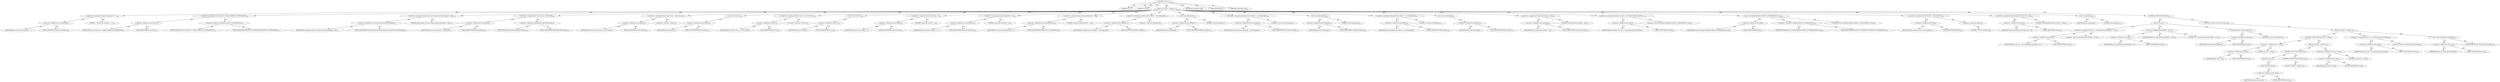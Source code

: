 digraph "&lt;init&gt;" {  
"111669149697" [label = <(METHOD,&lt;init&gt;)<SUB>274</SUB>> ]
"115964117009" [label = <(PARAM,this)<SUB>274</SUB>> ]
"115964117011" [label = <(PARAM,File file)<SUB>274</SUB>> ]
"25769803777" [label = <(BLOCK,&lt;empty&gt;,&lt;empty&gt;)<SUB>274</SUB>> ]
"30064771128" [label = <(&lt;operator&gt;.assignment,String this.comment = &quot;&quot;)<SUB>108</SUB>> ]
"30064771129" [label = <(&lt;operator&gt;.fieldAccess,this.comment)<SUB>108</SUB>> ]
"68719476839" [label = <(IDENTIFIER,this,String this.comment = &quot;&quot;)> ]
"55834574873" [label = <(FIELD_IDENTIFIER,comment,comment)<SUB>108</SUB>> ]
"90194313228" [label = <(LITERAL,&quot;&quot;,String this.comment = &quot;&quot;)<SUB>108</SUB>> ]
"30064771130" [label = <(&lt;operator&gt;.assignment,int this.level = Deflater.DEFAULT_COMPRESSION)<SUB>115</SUB>> ]
"30064771131" [label = <(&lt;operator&gt;.fieldAccess,this.level)<SUB>115</SUB>> ]
"68719476840" [label = <(IDENTIFIER,this,int this.level = Deflater.DEFAULT_COMPRESSION)> ]
"55834574874" [label = <(FIELD_IDENTIFIER,level,level)<SUB>115</SUB>> ]
"30064771132" [label = <(&lt;operator&gt;.fieldAccess,Deflater.DEFAULT_COMPRESSION)<SUB>115</SUB>> ]
"68719476841" [label = <(IDENTIFIER,Deflater,int this.level = Deflater.DEFAULT_COMPRESSION)<SUB>115</SUB>> ]
"55834574875" [label = <(FIELD_IDENTIFIER,DEFAULT_COMPRESSION,DEFAULT_COMPRESSION)<SUB>115</SUB>> ]
"30064771133" [label = <(&lt;operator&gt;.assignment,boolean this.hasCompressionLevelChanged = false)<SUB>123</SUB>> ]
"30064771134" [label = <(&lt;operator&gt;.fieldAccess,this.hasCompressionLevelChanged)<SUB>123</SUB>> ]
"68719476842" [label = <(IDENTIFIER,this,boolean this.hasCompressionLevelChanged = false)> ]
"55834574876" [label = <(FIELD_IDENTIFIER,hasCompressionLevelChanged,hasCompressionLevelChanged)<SUB>123</SUB>> ]
"90194313229" [label = <(LITERAL,false,boolean this.hasCompressionLevelChanged = false)<SUB>123</SUB>> ]
"30064771135" [label = <(&lt;operator&gt;.assignment,int this.method = DEFLATED)<SUB>130</SUB>> ]
"30064771136" [label = <(&lt;operator&gt;.fieldAccess,this.method)<SUB>130</SUB>> ]
"68719476843" [label = <(IDENTIFIER,this,int this.method = DEFLATED)> ]
"55834574877" [label = <(FIELD_IDENTIFIER,method,method)<SUB>130</SUB>> ]
"30064771137" [label = <(&lt;operator&gt;.fieldAccess,ZipOutputStream.DEFLATED)<SUB>130</SUB>> ]
"180388626433" [label = <(TYPE_REF,ZipOutputStream,ZipOutputStream)<SUB>130</SUB>> ]
"55834574878" [label = <(FIELD_IDENTIFIER,DEFLATED,DEFLATED)<SUB>130</SUB>> ]
"30064771138" [label = <(&lt;operator&gt;.assignment,Vector this.entries = new Vector())<SUB>137</SUB>> ]
"30064771139" [label = <(&lt;operator&gt;.fieldAccess,this.entries)<SUB>137</SUB>> ]
"68719476844" [label = <(IDENTIFIER,this,Vector this.entries = new Vector())> ]
"55834574879" [label = <(FIELD_IDENTIFIER,entries,entries)<SUB>137</SUB>> ]
"30064771140" [label = <(&lt;operator&gt;.alloc,new Vector())<SUB>137</SUB>> ]
"30064771141" [label = <(&lt;init&gt;,new Vector())<SUB>137</SUB>> ]
"30064771142" [label = <(&lt;operator&gt;.fieldAccess,this.entries)<SUB>137</SUB>> ]
"68719476845" [label = <(IDENTIFIER,this,new Vector())> ]
"55834574880" [label = <(FIELD_IDENTIFIER,entries,entries)<SUB>137</SUB>> ]
"30064771143" [label = <(&lt;operator&gt;.assignment,CRC32 this.crc = new CRC32())<SUB>144</SUB>> ]
"30064771144" [label = <(&lt;operator&gt;.fieldAccess,this.crc)<SUB>144</SUB>> ]
"68719476846" [label = <(IDENTIFIER,this,CRC32 this.crc = new CRC32())> ]
"55834574881" [label = <(FIELD_IDENTIFIER,crc,crc)<SUB>144</SUB>> ]
"30064771145" [label = <(&lt;operator&gt;.alloc,new CRC32())<SUB>144</SUB>> ]
"30064771146" [label = <(&lt;init&gt;,new CRC32())<SUB>144</SUB>> ]
"30064771147" [label = <(&lt;operator&gt;.fieldAccess,this.crc)<SUB>144</SUB>> ]
"68719476847" [label = <(IDENTIFIER,this,new CRC32())> ]
"55834574882" [label = <(FIELD_IDENTIFIER,crc,crc)<SUB>144</SUB>> ]
"30064771148" [label = <(&lt;operator&gt;.assignment,long this.written = 0)<SUB>151</SUB>> ]
"30064771149" [label = <(&lt;operator&gt;.fieldAccess,this.written)<SUB>151</SUB>> ]
"68719476848" [label = <(IDENTIFIER,this,long this.written = 0)> ]
"55834574883" [label = <(FIELD_IDENTIFIER,written,written)<SUB>151</SUB>> ]
"90194313230" [label = <(LITERAL,0,long this.written = 0)<SUB>151</SUB>> ]
"30064771150" [label = <(&lt;operator&gt;.assignment,long this.dataStart = 0)<SUB>158</SUB>> ]
"30064771151" [label = <(&lt;operator&gt;.fieldAccess,this.dataStart)<SUB>158</SUB>> ]
"68719476849" [label = <(IDENTIFIER,this,long this.dataStart = 0)> ]
"55834574884" [label = <(FIELD_IDENTIFIER,dataStart,dataStart)<SUB>158</SUB>> ]
"90194313231" [label = <(LITERAL,0,long this.dataStart = 0)<SUB>158</SUB>> ]
"30064771152" [label = <(&lt;operator&gt;.assignment,long this.localDataStart = 0)<SUB>166</SUB>> ]
"30064771153" [label = <(&lt;operator&gt;.fieldAccess,this.localDataStart)<SUB>166</SUB>> ]
"68719476850" [label = <(IDENTIFIER,this,long this.localDataStart = 0)> ]
"55834574885" [label = <(FIELD_IDENTIFIER,localDataStart,localDataStart)<SUB>166</SUB>> ]
"90194313232" [label = <(LITERAL,0,long this.localDataStart = 0)<SUB>166</SUB>> ]
"30064771154" [label = <(&lt;operator&gt;.assignment,ZipLong this.cdOffset = new ZipLong(0))<SUB>173</SUB>> ]
"30064771155" [label = <(&lt;operator&gt;.fieldAccess,this.cdOffset)<SUB>173</SUB>> ]
"68719476851" [label = <(IDENTIFIER,this,ZipLong this.cdOffset = new ZipLong(0))> ]
"55834574886" [label = <(FIELD_IDENTIFIER,cdOffset,cdOffset)<SUB>173</SUB>> ]
"30064771156" [label = <(&lt;operator&gt;.alloc,new ZipLong(0))<SUB>173</SUB>> ]
"30064771157" [label = <(&lt;init&gt;,new ZipLong(0))<SUB>173</SUB>> ]
"30064771158" [label = <(&lt;operator&gt;.fieldAccess,this.cdOffset)<SUB>173</SUB>> ]
"68719476852" [label = <(IDENTIFIER,this,new ZipLong(0))> ]
"55834574887" [label = <(FIELD_IDENTIFIER,cdOffset,cdOffset)<SUB>173</SUB>> ]
"90194313233" [label = <(LITERAL,0,new ZipLong(0))<SUB>173</SUB>> ]
"30064771159" [label = <(&lt;operator&gt;.assignment,ZipLong this.cdLength = new ZipLong(0))<SUB>180</SUB>> ]
"30064771160" [label = <(&lt;operator&gt;.fieldAccess,this.cdLength)<SUB>180</SUB>> ]
"68719476853" [label = <(IDENTIFIER,this,ZipLong this.cdLength = new ZipLong(0))> ]
"55834574888" [label = <(FIELD_IDENTIFIER,cdLength,cdLength)<SUB>180</SUB>> ]
"30064771161" [label = <(&lt;operator&gt;.alloc,new ZipLong(0))<SUB>180</SUB>> ]
"30064771162" [label = <(&lt;init&gt;,new ZipLong(0))<SUB>180</SUB>> ]
"30064771163" [label = <(&lt;operator&gt;.fieldAccess,this.cdLength)<SUB>180</SUB>> ]
"68719476854" [label = <(IDENTIFIER,this,new ZipLong(0))> ]
"55834574889" [label = <(FIELD_IDENTIFIER,cdLength,cdLength)<SUB>180</SUB>> ]
"90194313234" [label = <(LITERAL,0,new ZipLong(0))<SUB>180</SUB>> ]
"30064771164" [label = <(&lt;operator&gt;.assignment,Hashtable this.offsets = new Hashtable())<SUB>201</SUB>> ]
"30064771165" [label = <(&lt;operator&gt;.fieldAccess,this.offsets)<SUB>201</SUB>> ]
"68719476855" [label = <(IDENTIFIER,this,Hashtable this.offsets = new Hashtable())> ]
"55834574890" [label = <(FIELD_IDENTIFIER,offsets,offsets)<SUB>201</SUB>> ]
"30064771166" [label = <(&lt;operator&gt;.alloc,new Hashtable())<SUB>201</SUB>> ]
"30064771167" [label = <(&lt;init&gt;,new Hashtable())<SUB>201</SUB>> ]
"30064771168" [label = <(&lt;operator&gt;.fieldAccess,this.offsets)<SUB>201</SUB>> ]
"68719476856" [label = <(IDENTIFIER,this,new Hashtable())> ]
"55834574891" [label = <(FIELD_IDENTIFIER,offsets,offsets)<SUB>201</SUB>> ]
"30064771169" [label = <(&lt;operator&gt;.assignment,String this.encoding = null)<SUB>212</SUB>> ]
"30064771170" [label = <(&lt;operator&gt;.fieldAccess,this.encoding)<SUB>212</SUB>> ]
"68719476857" [label = <(IDENTIFIER,this,String this.encoding = null)> ]
"55834574892" [label = <(FIELD_IDENTIFIER,encoding,encoding)<SUB>212</SUB>> ]
"90194313235" [label = <(LITERAL,null,String this.encoding = null)<SUB>212</SUB>> ]
"30064771171" [label = <(&lt;operator&gt;.assignment,Deflater this.def = new Deflater(Deflater.DEFAU...)<SUB>224</SUB>> ]
"30064771172" [label = <(&lt;operator&gt;.fieldAccess,this.def)<SUB>224</SUB>> ]
"68719476858" [label = <(IDENTIFIER,this,Deflater this.def = new Deflater(Deflater.DEFAU...)> ]
"55834574893" [label = <(FIELD_IDENTIFIER,def,def)<SUB>224</SUB>> ]
"30064771173" [label = <(&lt;operator&gt;.alloc,new Deflater(Deflater.DEFAULT_COMPRESSION, true))<SUB>224</SUB>> ]
"30064771174" [label = <(&lt;init&gt;,new Deflater(Deflater.DEFAULT_COMPRESSION, true))<SUB>224</SUB>> ]
"30064771175" [label = <(&lt;operator&gt;.fieldAccess,this.def)<SUB>224</SUB>> ]
"68719476859" [label = <(IDENTIFIER,this,new Deflater(Deflater.DEFAULT_COMPRESSION, true))> ]
"55834574894" [label = <(FIELD_IDENTIFIER,def,def)<SUB>224</SUB>> ]
"30064771176" [label = <(&lt;operator&gt;.fieldAccess,Deflater.DEFAULT_COMPRESSION)<SUB>224</SUB>> ]
"68719476860" [label = <(IDENTIFIER,Deflater,new Deflater(Deflater.DEFAULT_COMPRESSION, true))<SUB>224</SUB>> ]
"55834574895" [label = <(FIELD_IDENTIFIER,DEFAULT_COMPRESSION,DEFAULT_COMPRESSION)<SUB>224</SUB>> ]
"90194313236" [label = <(LITERAL,true,new Deflater(Deflater.DEFAULT_COMPRESSION, true))<SUB>224</SUB>> ]
"30064771177" [label = <(&lt;operator&gt;.assignment,byte[] this.buf = new byte[512])<SUB>236</SUB>> ]
"30064771178" [label = <(&lt;operator&gt;.fieldAccess,this.buf)<SUB>236</SUB>> ]
"68719476861" [label = <(IDENTIFIER,this,byte[] this.buf = new byte[512])> ]
"55834574896" [label = <(FIELD_IDENTIFIER,buf,buf)<SUB>236</SUB>> ]
"30064771179" [label = <(&lt;operator&gt;.alloc,new byte[512])> ]
"90194313237" [label = <(LITERAL,512,new byte[512])<SUB>236</SUB>> ]
"30064771180" [label = <(&lt;operator&gt;.assignment,RandomAccessFile this.raf = null)<SUB>243</SUB>> ]
"30064771181" [label = <(&lt;operator&gt;.fieldAccess,this.raf)<SUB>243</SUB>> ]
"68719476862" [label = <(IDENTIFIER,this,RandomAccessFile this.raf = null)> ]
"55834574897" [label = <(FIELD_IDENTIFIER,raf,raf)<SUB>243</SUB>> ]
"90194313238" [label = <(LITERAL,null,RandomAccessFile this.raf = null)<SUB>243</SUB>> ]
"30064771073" [label = <(&lt;init&gt;,super(null);)<SUB>275</SUB>> ]
"68719476813" [label = <(IDENTIFIER,this,super(null);)> ]
"90194313216" [label = <(LITERAL,null,super(null);)<SUB>275</SUB>> ]
"47244640256" [label = <(CONTROL_STRUCTURE,TRY,try)<SUB>277</SUB>> ]
"25769803778" [label = <(BLOCK,try,try)<SUB>277</SUB>> ]
"30064771182" [label = <(&lt;operator&gt;.assignment,this.raf = new RandomAccessFile(file, &quot;rw&quot;))<SUB>278</SUB>> ]
"30064771183" [label = <(&lt;operator&gt;.fieldAccess,this.raf)<SUB>278</SUB>> ]
"68719476863" [label = <(IDENTIFIER,this,this.raf = new RandomAccessFile(file, &quot;rw&quot;))> ]
"55834574898" [label = <(FIELD_IDENTIFIER,raf,raf)<SUB>278</SUB>> ]
"30064771184" [label = <(&lt;operator&gt;.alloc,new RandomAccessFile(file, &quot;rw&quot;))<SUB>278</SUB>> ]
"30064771185" [label = <(&lt;init&gt;,new RandomAccessFile(file, &quot;rw&quot;))<SUB>278</SUB>> ]
"30064771186" [label = <(&lt;operator&gt;.fieldAccess,this.raf)<SUB>278</SUB>> ]
"68719476864" [label = <(IDENTIFIER,this,new RandomAccessFile(file, &quot;rw&quot;))> ]
"55834574899" [label = <(FIELD_IDENTIFIER,raf,raf)<SUB>278</SUB>> ]
"68719476865" [label = <(IDENTIFIER,file,new RandomAccessFile(file, &quot;rw&quot;))<SUB>278</SUB>> ]
"90194313239" [label = <(LITERAL,&quot;rw&quot;,new RandomAccessFile(file, &quot;rw&quot;))<SUB>278</SUB>> ]
"30064771187" [label = <(setLength,this.raf.setLength(0))<SUB>279</SUB>> ]
"30064771188" [label = <(&lt;operator&gt;.fieldAccess,this.raf)<SUB>279</SUB>> ]
"68719476866" [label = <(IDENTIFIER,this,this.raf.setLength(0))> ]
"55834574900" [label = <(FIELD_IDENTIFIER,raf,raf)<SUB>279</SUB>> ]
"90194313240" [label = <(LITERAL,0,this.raf.setLength(0))<SUB>279</SUB>> ]
"47244640257" [label = <(CONTROL_STRUCTURE,CATCH,catch)<SUB>280</SUB>> ]
"25769803779" [label = <(BLOCK,&lt;empty&gt;,&lt;empty&gt;)<SUB>280</SUB>> ]
"47244640258" [label = <(CONTROL_STRUCTURE,IF,if (raf != null))<SUB>281</SUB>> ]
"30064771189" [label = <(&lt;operator&gt;.notEquals,raf != null)<SUB>281</SUB>> ]
"30064771190" [label = <(&lt;operator&gt;.fieldAccess,this.raf)<SUB>281</SUB>> ]
"68719476867" [label = <(IDENTIFIER,this,raf != null)> ]
"55834574901" [label = <(FIELD_IDENTIFIER,raf,raf)<SUB>281</SUB>> ]
"90194313241" [label = <(LITERAL,null,raf != null)<SUB>281</SUB>> ]
"25769803780" [label = <(BLOCK,&lt;empty&gt;,&lt;empty&gt;)<SUB>281</SUB>> ]
"47244640259" [label = <(CONTROL_STRUCTURE,TRY,try)<SUB>282</SUB>> ]
"25769803781" [label = <(BLOCK,try,try)<SUB>282</SUB>> ]
"30064771191" [label = <(close,this.raf.close())<SUB>283</SUB>> ]
"30064771192" [label = <(&lt;operator&gt;.fieldAccess,this.raf)<SUB>283</SUB>> ]
"68719476868" [label = <(IDENTIFIER,this,this.raf.close())> ]
"55834574902" [label = <(FIELD_IDENTIFIER,raf,raf)<SUB>283</SUB>> ]
"47244640260" [label = <(CONTROL_STRUCTURE,CATCH,catch)<SUB>284</SUB>> ]
"25769803782" [label = <(BLOCK,&lt;empty&gt;,&lt;empty&gt;)<SUB>284</SUB>> ]
"30064771193" [label = <(&lt;operator&gt;.assignment,this.raf = null)<SUB>287</SUB>> ]
"30064771194" [label = <(&lt;operator&gt;.fieldAccess,this.raf)<SUB>287</SUB>> ]
"68719476869" [label = <(IDENTIFIER,this,this.raf = null)> ]
"55834574903" [label = <(FIELD_IDENTIFIER,raf,raf)<SUB>287</SUB>> ]
"90194313242" [label = <(LITERAL,null,this.raf = null)<SUB>287</SUB>> ]
"30064771195" [label = <(&lt;operator&gt;.assignment,this.out = new FileOutputStream(file))<SUB>289</SUB>> ]
"30064771196" [label = <(&lt;operator&gt;.fieldAccess,this.out)<SUB>289</SUB>> ]
"68719476870" [label = <(IDENTIFIER,this,this.out = new FileOutputStream(file))> ]
"55834574904" [label = <(FIELD_IDENTIFIER,out,out)<SUB>289</SUB>> ]
"30064771197" [label = <(&lt;operator&gt;.alloc,new FileOutputStream(file))<SUB>289</SUB>> ]
"30064771198" [label = <(&lt;init&gt;,new FileOutputStream(file))<SUB>289</SUB>> ]
"30064771199" [label = <(&lt;operator&gt;.fieldAccess,this.out)<SUB>289</SUB>> ]
"68719476871" [label = <(IDENTIFIER,this,new FileOutputStream(file))> ]
"55834574905" [label = <(FIELD_IDENTIFIER,out,out)<SUB>289</SUB>> ]
"68719476872" [label = <(IDENTIFIER,file,new FileOutputStream(file))<SUB>289</SUB>> ]
"133143986203" [label = <(MODIFIER,CONSTRUCTOR)> ]
"133143986204" [label = <(MODIFIER,PUBLIC)> ]
"128849018881" [label = <(METHOD_RETURN,void)<SUB>291</SUB>> ]
  "111669149697" -> "115964117009"  [ label = "AST: "] 
  "111669149697" -> "115964117011"  [ label = "AST: "] 
  "111669149697" -> "25769803777"  [ label = "AST: "] 
  "111669149697" -> "133143986203"  [ label = "AST: "] 
  "111669149697" -> "133143986204"  [ label = "AST: "] 
  "111669149697" -> "128849018881"  [ label = "AST: "] 
  "25769803777" -> "30064771128"  [ label = "AST: "] 
  "25769803777" -> "30064771130"  [ label = "AST: "] 
  "25769803777" -> "30064771133"  [ label = "AST: "] 
  "25769803777" -> "30064771135"  [ label = "AST: "] 
  "25769803777" -> "30064771138"  [ label = "AST: "] 
  "25769803777" -> "30064771141"  [ label = "AST: "] 
  "25769803777" -> "30064771143"  [ label = "AST: "] 
  "25769803777" -> "30064771146"  [ label = "AST: "] 
  "25769803777" -> "30064771148"  [ label = "AST: "] 
  "25769803777" -> "30064771150"  [ label = "AST: "] 
  "25769803777" -> "30064771152"  [ label = "AST: "] 
  "25769803777" -> "30064771154"  [ label = "AST: "] 
  "25769803777" -> "30064771157"  [ label = "AST: "] 
  "25769803777" -> "30064771159"  [ label = "AST: "] 
  "25769803777" -> "30064771162"  [ label = "AST: "] 
  "25769803777" -> "30064771164"  [ label = "AST: "] 
  "25769803777" -> "30064771167"  [ label = "AST: "] 
  "25769803777" -> "30064771169"  [ label = "AST: "] 
  "25769803777" -> "30064771171"  [ label = "AST: "] 
  "25769803777" -> "30064771174"  [ label = "AST: "] 
  "25769803777" -> "30064771177"  [ label = "AST: "] 
  "25769803777" -> "30064771180"  [ label = "AST: "] 
  "25769803777" -> "30064771073"  [ label = "AST: "] 
  "25769803777" -> "47244640256"  [ label = "AST: "] 
  "30064771128" -> "30064771129"  [ label = "AST: "] 
  "30064771128" -> "90194313228"  [ label = "AST: "] 
  "30064771129" -> "68719476839"  [ label = "AST: "] 
  "30064771129" -> "55834574873"  [ label = "AST: "] 
  "30064771130" -> "30064771131"  [ label = "AST: "] 
  "30064771130" -> "30064771132"  [ label = "AST: "] 
  "30064771131" -> "68719476840"  [ label = "AST: "] 
  "30064771131" -> "55834574874"  [ label = "AST: "] 
  "30064771132" -> "68719476841"  [ label = "AST: "] 
  "30064771132" -> "55834574875"  [ label = "AST: "] 
  "30064771133" -> "30064771134"  [ label = "AST: "] 
  "30064771133" -> "90194313229"  [ label = "AST: "] 
  "30064771134" -> "68719476842"  [ label = "AST: "] 
  "30064771134" -> "55834574876"  [ label = "AST: "] 
  "30064771135" -> "30064771136"  [ label = "AST: "] 
  "30064771135" -> "30064771137"  [ label = "AST: "] 
  "30064771136" -> "68719476843"  [ label = "AST: "] 
  "30064771136" -> "55834574877"  [ label = "AST: "] 
  "30064771137" -> "180388626433"  [ label = "AST: "] 
  "30064771137" -> "55834574878"  [ label = "AST: "] 
  "30064771138" -> "30064771139"  [ label = "AST: "] 
  "30064771138" -> "30064771140"  [ label = "AST: "] 
  "30064771139" -> "68719476844"  [ label = "AST: "] 
  "30064771139" -> "55834574879"  [ label = "AST: "] 
  "30064771141" -> "30064771142"  [ label = "AST: "] 
  "30064771142" -> "68719476845"  [ label = "AST: "] 
  "30064771142" -> "55834574880"  [ label = "AST: "] 
  "30064771143" -> "30064771144"  [ label = "AST: "] 
  "30064771143" -> "30064771145"  [ label = "AST: "] 
  "30064771144" -> "68719476846"  [ label = "AST: "] 
  "30064771144" -> "55834574881"  [ label = "AST: "] 
  "30064771146" -> "30064771147"  [ label = "AST: "] 
  "30064771147" -> "68719476847"  [ label = "AST: "] 
  "30064771147" -> "55834574882"  [ label = "AST: "] 
  "30064771148" -> "30064771149"  [ label = "AST: "] 
  "30064771148" -> "90194313230"  [ label = "AST: "] 
  "30064771149" -> "68719476848"  [ label = "AST: "] 
  "30064771149" -> "55834574883"  [ label = "AST: "] 
  "30064771150" -> "30064771151"  [ label = "AST: "] 
  "30064771150" -> "90194313231"  [ label = "AST: "] 
  "30064771151" -> "68719476849"  [ label = "AST: "] 
  "30064771151" -> "55834574884"  [ label = "AST: "] 
  "30064771152" -> "30064771153"  [ label = "AST: "] 
  "30064771152" -> "90194313232"  [ label = "AST: "] 
  "30064771153" -> "68719476850"  [ label = "AST: "] 
  "30064771153" -> "55834574885"  [ label = "AST: "] 
  "30064771154" -> "30064771155"  [ label = "AST: "] 
  "30064771154" -> "30064771156"  [ label = "AST: "] 
  "30064771155" -> "68719476851"  [ label = "AST: "] 
  "30064771155" -> "55834574886"  [ label = "AST: "] 
  "30064771157" -> "30064771158"  [ label = "AST: "] 
  "30064771157" -> "90194313233"  [ label = "AST: "] 
  "30064771158" -> "68719476852"  [ label = "AST: "] 
  "30064771158" -> "55834574887"  [ label = "AST: "] 
  "30064771159" -> "30064771160"  [ label = "AST: "] 
  "30064771159" -> "30064771161"  [ label = "AST: "] 
  "30064771160" -> "68719476853"  [ label = "AST: "] 
  "30064771160" -> "55834574888"  [ label = "AST: "] 
  "30064771162" -> "30064771163"  [ label = "AST: "] 
  "30064771162" -> "90194313234"  [ label = "AST: "] 
  "30064771163" -> "68719476854"  [ label = "AST: "] 
  "30064771163" -> "55834574889"  [ label = "AST: "] 
  "30064771164" -> "30064771165"  [ label = "AST: "] 
  "30064771164" -> "30064771166"  [ label = "AST: "] 
  "30064771165" -> "68719476855"  [ label = "AST: "] 
  "30064771165" -> "55834574890"  [ label = "AST: "] 
  "30064771167" -> "30064771168"  [ label = "AST: "] 
  "30064771168" -> "68719476856"  [ label = "AST: "] 
  "30064771168" -> "55834574891"  [ label = "AST: "] 
  "30064771169" -> "30064771170"  [ label = "AST: "] 
  "30064771169" -> "90194313235"  [ label = "AST: "] 
  "30064771170" -> "68719476857"  [ label = "AST: "] 
  "30064771170" -> "55834574892"  [ label = "AST: "] 
  "30064771171" -> "30064771172"  [ label = "AST: "] 
  "30064771171" -> "30064771173"  [ label = "AST: "] 
  "30064771172" -> "68719476858"  [ label = "AST: "] 
  "30064771172" -> "55834574893"  [ label = "AST: "] 
  "30064771174" -> "30064771175"  [ label = "AST: "] 
  "30064771174" -> "30064771176"  [ label = "AST: "] 
  "30064771174" -> "90194313236"  [ label = "AST: "] 
  "30064771175" -> "68719476859"  [ label = "AST: "] 
  "30064771175" -> "55834574894"  [ label = "AST: "] 
  "30064771176" -> "68719476860"  [ label = "AST: "] 
  "30064771176" -> "55834574895"  [ label = "AST: "] 
  "30064771177" -> "30064771178"  [ label = "AST: "] 
  "30064771177" -> "30064771179"  [ label = "AST: "] 
  "30064771178" -> "68719476861"  [ label = "AST: "] 
  "30064771178" -> "55834574896"  [ label = "AST: "] 
  "30064771179" -> "90194313237"  [ label = "AST: "] 
  "30064771180" -> "30064771181"  [ label = "AST: "] 
  "30064771180" -> "90194313238"  [ label = "AST: "] 
  "30064771181" -> "68719476862"  [ label = "AST: "] 
  "30064771181" -> "55834574897"  [ label = "AST: "] 
  "30064771073" -> "68719476813"  [ label = "AST: "] 
  "30064771073" -> "90194313216"  [ label = "AST: "] 
  "47244640256" -> "25769803778"  [ label = "AST: "] 
  "47244640256" -> "47244640257"  [ label = "AST: "] 
  "25769803778" -> "30064771182"  [ label = "AST: "] 
  "25769803778" -> "30064771185"  [ label = "AST: "] 
  "25769803778" -> "30064771187"  [ label = "AST: "] 
  "30064771182" -> "30064771183"  [ label = "AST: "] 
  "30064771182" -> "30064771184"  [ label = "AST: "] 
  "30064771183" -> "68719476863"  [ label = "AST: "] 
  "30064771183" -> "55834574898"  [ label = "AST: "] 
  "30064771185" -> "30064771186"  [ label = "AST: "] 
  "30064771185" -> "68719476865"  [ label = "AST: "] 
  "30064771185" -> "90194313239"  [ label = "AST: "] 
  "30064771186" -> "68719476864"  [ label = "AST: "] 
  "30064771186" -> "55834574899"  [ label = "AST: "] 
  "30064771187" -> "30064771188"  [ label = "AST: "] 
  "30064771187" -> "90194313240"  [ label = "AST: "] 
  "30064771188" -> "68719476866"  [ label = "AST: "] 
  "30064771188" -> "55834574900"  [ label = "AST: "] 
  "47244640257" -> "25769803779"  [ label = "AST: "] 
  "25769803779" -> "47244640258"  [ label = "AST: "] 
  "25769803779" -> "30064771195"  [ label = "AST: "] 
  "25769803779" -> "30064771198"  [ label = "AST: "] 
  "47244640258" -> "30064771189"  [ label = "AST: "] 
  "47244640258" -> "25769803780"  [ label = "AST: "] 
  "30064771189" -> "30064771190"  [ label = "AST: "] 
  "30064771189" -> "90194313241"  [ label = "AST: "] 
  "30064771190" -> "68719476867"  [ label = "AST: "] 
  "30064771190" -> "55834574901"  [ label = "AST: "] 
  "25769803780" -> "47244640259"  [ label = "AST: "] 
  "25769803780" -> "30064771193"  [ label = "AST: "] 
  "47244640259" -> "25769803781"  [ label = "AST: "] 
  "47244640259" -> "47244640260"  [ label = "AST: "] 
  "25769803781" -> "30064771191"  [ label = "AST: "] 
  "30064771191" -> "30064771192"  [ label = "AST: "] 
  "30064771192" -> "68719476868"  [ label = "AST: "] 
  "30064771192" -> "55834574902"  [ label = "AST: "] 
  "47244640260" -> "25769803782"  [ label = "AST: "] 
  "30064771193" -> "30064771194"  [ label = "AST: "] 
  "30064771193" -> "90194313242"  [ label = "AST: "] 
  "30064771194" -> "68719476869"  [ label = "AST: "] 
  "30064771194" -> "55834574903"  [ label = "AST: "] 
  "30064771195" -> "30064771196"  [ label = "AST: "] 
  "30064771195" -> "30064771197"  [ label = "AST: "] 
  "30064771196" -> "68719476870"  [ label = "AST: "] 
  "30064771196" -> "55834574904"  [ label = "AST: "] 
  "30064771198" -> "30064771199"  [ label = "AST: "] 
  "30064771198" -> "68719476872"  [ label = "AST: "] 
  "30064771199" -> "68719476871"  [ label = "AST: "] 
  "30064771199" -> "55834574905"  [ label = "AST: "] 
  "111669149697" -> "115964117009"  [ label = "DDG: "] 
  "111669149697" -> "115964117011"  [ label = "DDG: "] 
}
